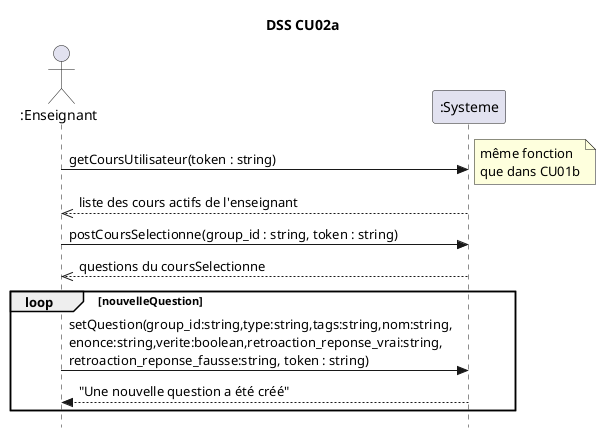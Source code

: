 @startuml DSS
skinparam style strictuml
hide empty members
title DSS CU02a

actor ":Enseignant" as e
participant ":Systeme" as s

e -> s : getCoursUtilisateur(token : string)
note right : même fonction\nque dans CU01b
e <<-- s : liste des cours actifs de l'enseignant
e -> s : postCoursSelectionne(group_id : string, token : string)
e <<-- s : questions du coursSelectionne
loop nouvelleQuestion
e -> s : setQuestion(group_id:string,type:string,tags:string,nom:string,\nenonce:string,verite:boolean,retroaction_reponse_vrai:string,\nretroaction_reponse_fausse:string, token : string)
s-->e : "Une nouvelle question a été créé"
end loop
@enduml